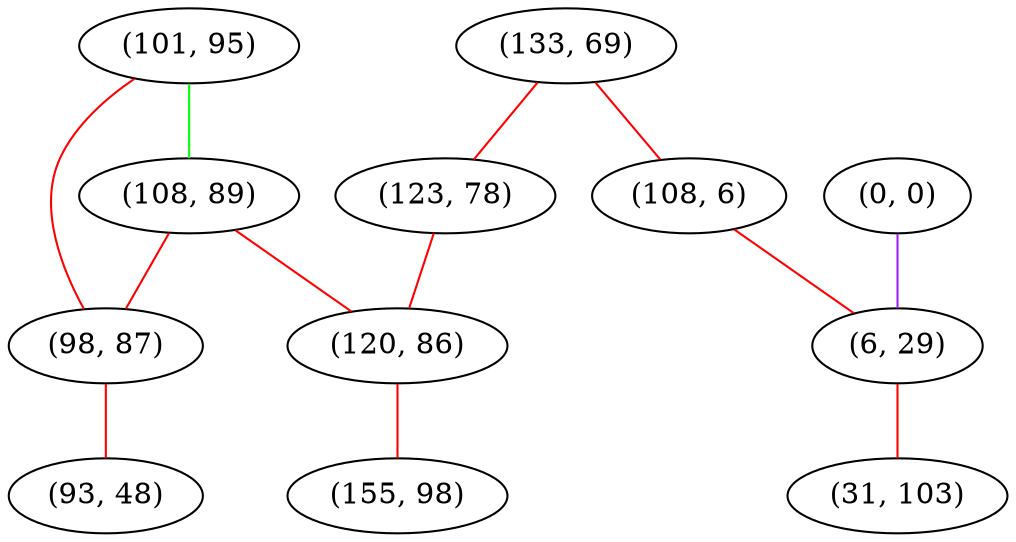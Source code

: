 graph "" {
"(101, 95)";
"(133, 69)";
"(123, 78)";
"(108, 89)";
"(108, 6)";
"(98, 87)";
"(0, 0)";
"(120, 86)";
"(155, 98)";
"(6, 29)";
"(93, 48)";
"(31, 103)";
"(101, 95)" -- "(98, 87)"  [color=red, key=0, weight=1];
"(101, 95)" -- "(108, 89)"  [color=green, key=0, weight=2];
"(133, 69)" -- "(108, 6)"  [color=red, key=0, weight=1];
"(133, 69)" -- "(123, 78)"  [color=red, key=0, weight=1];
"(123, 78)" -- "(120, 86)"  [color=red, key=0, weight=1];
"(108, 89)" -- "(98, 87)"  [color=red, key=0, weight=1];
"(108, 89)" -- "(120, 86)"  [color=red, key=0, weight=1];
"(108, 6)" -- "(6, 29)"  [color=red, key=0, weight=1];
"(98, 87)" -- "(93, 48)"  [color=red, key=0, weight=1];
"(0, 0)" -- "(6, 29)"  [color=purple, key=0, weight=4];
"(120, 86)" -- "(155, 98)"  [color=red, key=0, weight=1];
"(6, 29)" -- "(31, 103)"  [color=red, key=0, weight=1];
}
